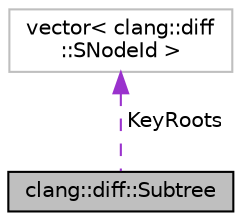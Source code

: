 digraph "clang::diff::Subtree"
{
 // LATEX_PDF_SIZE
  bgcolor="transparent";
  edge [fontname="Helvetica",fontsize="10",labelfontname="Helvetica",labelfontsize="10"];
  node [fontname="Helvetica",fontsize="10",shape=record];
  Node1 [label="clang::diff::Subtree",height=0.2,width=0.4,color="black", fillcolor="grey75", style="filled", fontcolor="black",tooltip=" "];
  Node2 -> Node1 [dir="back",color="darkorchid3",fontsize="10",style="dashed",label=" KeyRoots" ,fontname="Helvetica"];
  Node2 [label="vector\< clang::diff\l::SNodeId \>",height=0.2,width=0.4,color="grey75",tooltip=" "];
}
